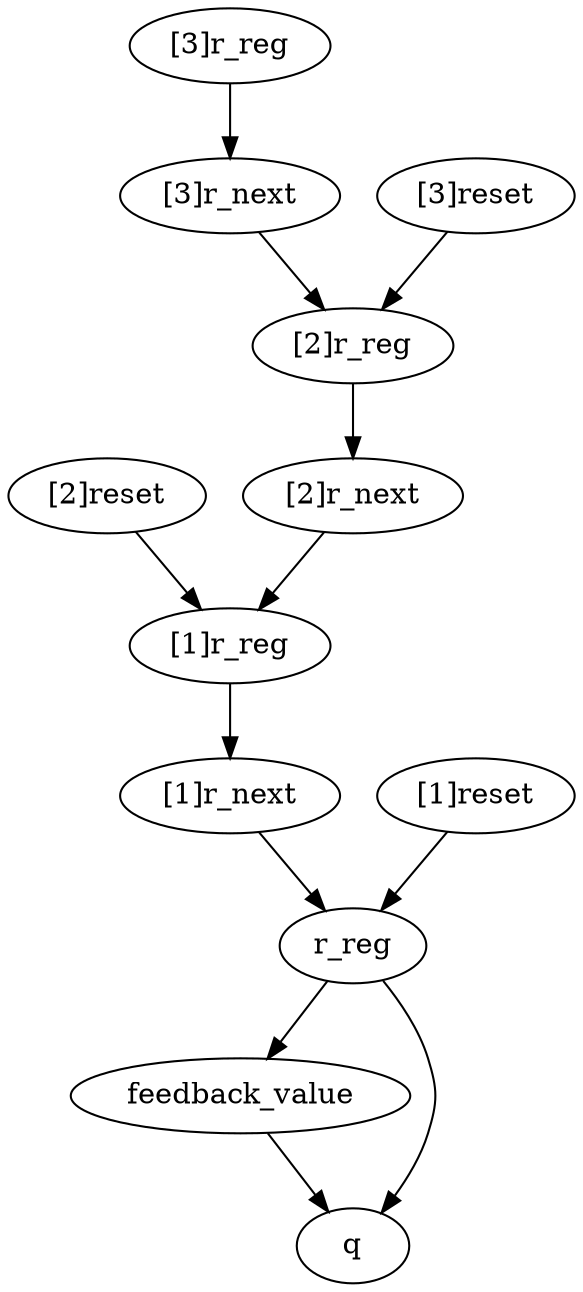 strict digraph "" {
	"[2]reset"	[complexity=17,
		importance=2.4228580486,
		rank=0.142521061682];
	"[1]r_reg"	[complexity=16,
		importance=1.14857190333,
		rank=0.0717857439582];
	"[2]reset" -> "[1]r_reg";
	"[1]r_next"	[complexity=11,
		importance=0.874285758063,
		rank=0.0794805234603];
	"[1]r_reg" -> "[1]r_next";
	"[2]r_reg"	[complexity=23,
		importance=1.59428635527,
		rank=0.069316798055];
	"[2]r_next"	[complexity=18,
		importance=1.32000021,
		rank=0.0733333449999];
	"[2]r_reg" -> "[2]r_next";
	"[3]r_next"	[complexity=25,
		importance=1.76571466193,
		rank=0.0706285864774];
	"[3]r_next" -> "[2]r_reg";
	feedback_value	[complexity=6,
		importance=0.428571306128,
		rank=0.0714285510213];
	q	[complexity=0,
		importance=0.257142999459,
		rank=0.0];
	feedback_value -> q;
	"[3]r_reg"	[complexity=30,
		importance=2.0400008072,
		rank=0.0680000269067];
	"[3]r_reg" -> "[3]r_next";
	r_reg	[complexity=9,
		importance=0.702857451395,
		rank=0.0780952723772];
	"[1]r_next" -> r_reg;
	"[2]r_next" -> "[1]r_reg";
	r_reg -> feedback_value;
	r_reg -> q;
	"[1]reset"	[complexity=10,
		importance=1.53142914473,
		rank=0.153142914473];
	"[1]reset" -> r_reg;
	"[3]reset"	[complexity=24,
		importance=3.31428695247,
		rank=0.138095289686];
	"[3]reset" -> "[2]r_reg";
}
